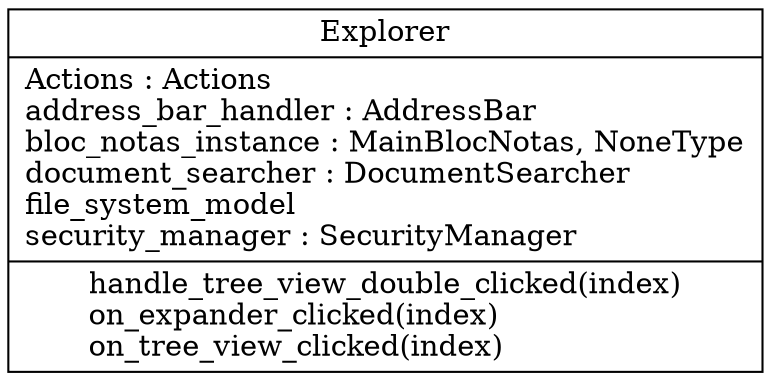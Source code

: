 digraph "classes" {
rankdir=BT
charset="utf-8"
"explorer.Explorer" [color="black", fontcolor="black", label=<{Explorer|Actions : Actions<br ALIGN="LEFT"/>address_bar_handler : AddressBar<br ALIGN="LEFT"/>bloc_notas_instance : MainBlocNotas, NoneType<br ALIGN="LEFT"/>document_searcher : DocumentSearcher<br ALIGN="LEFT"/>file_system_model<br ALIGN="LEFT"/>security_manager : SecurityManager<br ALIGN="LEFT"/>|handle_tree_view_double_clicked(index)<br ALIGN="LEFT"/>on_expander_clicked(index)<br ALIGN="LEFT"/>on_tree_view_clicked(index)<br ALIGN="LEFT"/>}>, shape="record", style="solid"];
}
